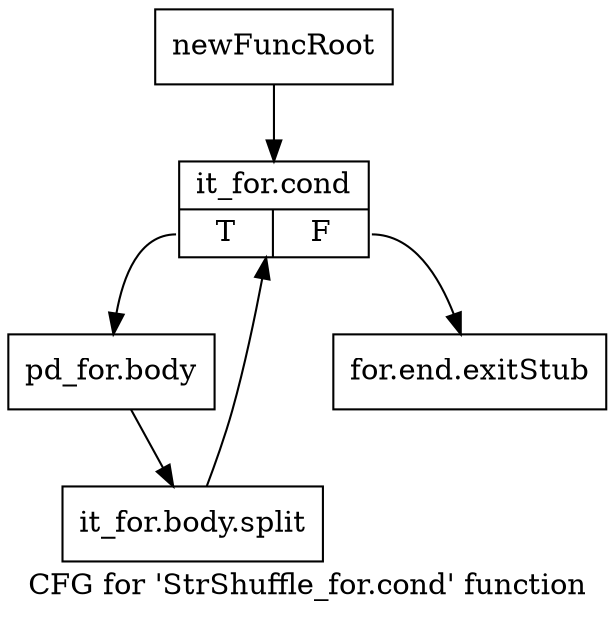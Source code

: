 digraph "CFG for 'StrShuffle_for.cond' function" {
	label="CFG for 'StrShuffle_for.cond' function";

	Node0x3400940 [shape=record,label="{newFuncRoot}"];
	Node0x3400940 -> Node0x340ae20;
	Node0x34029b0 [shape=record,label="{for.end.exitStub}"];
	Node0x340ae20 [shape=record,label="{it_for.cond|{<s0>T|<s1>F}}"];
	Node0x340ae20:s0 -> Node0x340ae70;
	Node0x340ae20:s1 -> Node0x34029b0;
	Node0x340ae70 [shape=record,label="{pd_for.body}"];
	Node0x340ae70 -> Node0x38c80f0;
	Node0x38c80f0 [shape=record,label="{it_for.body.split}"];
	Node0x38c80f0 -> Node0x340ae20;
}
